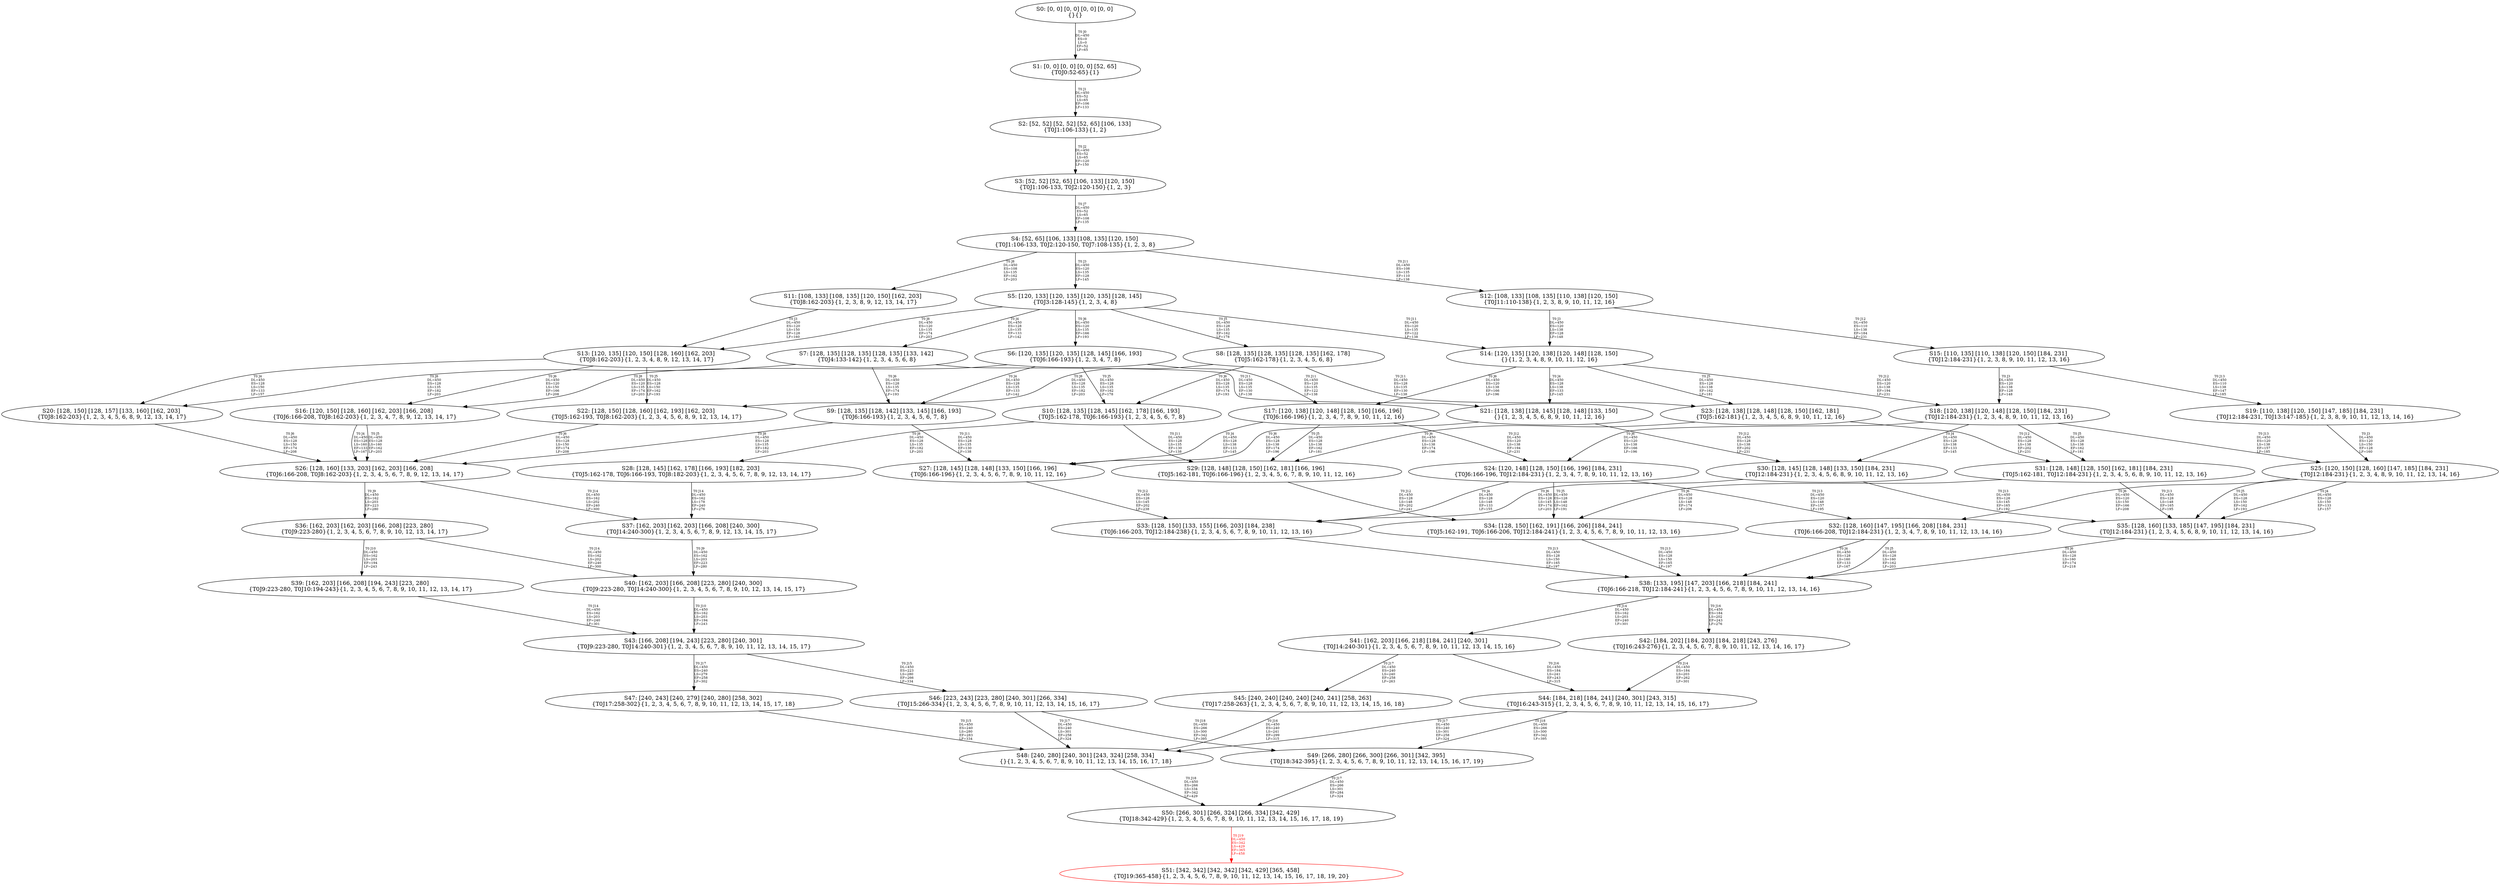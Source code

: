 digraph {
	S0[label="S0: [0, 0] [0, 0] [0, 0] [0, 0] \n{}{}"];
	S1[label="S1: [0, 0] [0, 0] [0, 0] [52, 65] \n{T0J0:52-65}{1}"];
	S2[label="S2: [52, 52] [52, 52] [52, 65] [106, 133] \n{T0J1:106-133}{1, 2}"];
	S3[label="S3: [52, 52] [52, 65] [106, 133] [120, 150] \n{T0J1:106-133, T0J2:120-150}{1, 2, 3}"];
	S4[label="S4: [52, 65] [106, 133] [108, 135] [120, 150] \n{T0J1:106-133, T0J2:120-150, T0J7:108-135}{1, 2, 3, 8}"];
	S5[label="S5: [120, 133] [120, 135] [120, 135] [128, 145] \n{T0J3:128-145}{1, 2, 3, 4, 8}"];
	S6[label="S6: [120, 135] [120, 135] [128, 145] [166, 193] \n{T0J6:166-193}{1, 2, 3, 4, 7, 8}"];
	S7[label="S7: [128, 135] [128, 135] [128, 135] [133, 142] \n{T0J4:133-142}{1, 2, 3, 4, 5, 6, 8}"];
	S8[label="S8: [128, 135] [128, 135] [128, 135] [162, 178] \n{T0J5:162-178}{1, 2, 3, 4, 5, 6, 8}"];
	S9[label="S9: [128, 135] [128, 142] [133, 145] [166, 193] \n{T0J6:166-193}{1, 2, 3, 4, 5, 6, 7, 8}"];
	S10[label="S10: [128, 135] [128, 145] [162, 178] [166, 193] \n{T0J5:162-178, T0J6:166-193}{1, 2, 3, 4, 5, 6, 7, 8}"];
	S11[label="S11: [108, 133] [108, 135] [120, 150] [162, 203] \n{T0J8:162-203}{1, 2, 3, 8, 9, 12, 13, 14, 17}"];
	S12[label="S12: [108, 133] [108, 135] [110, 138] [120, 150] \n{T0J11:110-138}{1, 2, 3, 8, 9, 10, 11, 12, 16}"];
	S13[label="S13: [120, 135] [120, 150] [128, 160] [162, 203] \n{T0J8:162-203}{1, 2, 3, 4, 8, 9, 12, 13, 14, 17}"];
	S14[label="S14: [120, 135] [120, 138] [120, 148] [128, 150] \n{}{1, 2, 3, 4, 8, 9, 10, 11, 12, 16}"];
	S15[label="S15: [110, 135] [110, 138] [120, 150] [184, 231] \n{T0J12:184-231}{1, 2, 3, 8, 9, 10, 11, 12, 13, 16}"];
	S16[label="S16: [120, 150] [128, 160] [162, 203] [166, 208] \n{T0J6:166-208, T0J8:162-203}{1, 2, 3, 4, 7, 8, 9, 12, 13, 14, 17}"];
	S17[label="S17: [120, 138] [120, 148] [128, 150] [166, 196] \n{T0J6:166-196}{1, 2, 3, 4, 7, 8, 9, 10, 11, 12, 16}"];
	S18[label="S18: [120, 138] [120, 148] [128, 150] [184, 231] \n{T0J12:184-231}{1, 2, 3, 4, 8, 9, 10, 11, 12, 13, 16}"];
	S19[label="S19: [110, 138] [120, 150] [147, 185] [184, 231] \n{T0J12:184-231, T0J13:147-185}{1, 2, 3, 8, 9, 10, 11, 12, 13, 14, 16}"];
	S20[label="S20: [128, 150] [128, 157] [133, 160] [162, 203] \n{T0J8:162-203}{1, 2, 3, 4, 5, 6, 8, 9, 12, 13, 14, 17}"];
	S21[label="S21: [128, 138] [128, 145] [128, 148] [133, 150] \n{}{1, 2, 3, 4, 5, 6, 8, 9, 10, 11, 12, 16}"];
	S22[label="S22: [128, 150] [128, 160] [162, 193] [162, 203] \n{T0J5:162-193, T0J8:162-203}{1, 2, 3, 4, 5, 6, 8, 9, 12, 13, 14, 17}"];
	S23[label="S23: [128, 138] [128, 148] [128, 150] [162, 181] \n{T0J5:162-181}{1, 2, 3, 4, 5, 6, 8, 9, 10, 11, 12, 16}"];
	S24[label="S24: [120, 148] [128, 150] [166, 196] [184, 231] \n{T0J6:166-196, T0J12:184-231}{1, 2, 3, 4, 7, 8, 9, 10, 11, 12, 13, 16}"];
	S25[label="S25: [120, 150] [128, 160] [147, 185] [184, 231] \n{T0J12:184-231}{1, 2, 3, 4, 8, 9, 10, 11, 12, 13, 14, 16}"];
	S26[label="S26: [128, 160] [133, 203] [162, 203] [166, 208] \n{T0J6:166-208, T0J8:162-203}{1, 2, 3, 4, 5, 6, 7, 8, 9, 12, 13, 14, 17}"];
	S27[label="S27: [128, 145] [128, 148] [133, 150] [166, 196] \n{T0J6:166-196}{1, 2, 3, 4, 5, 6, 7, 8, 9, 10, 11, 12, 16}"];
	S28[label="S28: [128, 145] [162, 178] [166, 193] [182, 203] \n{T0J5:162-178, T0J6:166-193, T0J8:182-203}{1, 2, 3, 4, 5, 6, 7, 8, 9, 12, 13, 14, 17}"];
	S29[label="S29: [128, 148] [128, 150] [162, 181] [166, 196] \n{T0J5:162-181, T0J6:166-196}{1, 2, 3, 4, 5, 6, 7, 8, 9, 10, 11, 12, 16}"];
	S30[label="S30: [128, 145] [128, 148] [133, 150] [184, 231] \n{T0J12:184-231}{1, 2, 3, 4, 5, 6, 8, 9, 10, 11, 12, 13, 16}"];
	S31[label="S31: [128, 148] [128, 150] [162, 181] [184, 231] \n{T0J5:162-181, T0J12:184-231}{1, 2, 3, 4, 5, 6, 8, 9, 10, 11, 12, 13, 16}"];
	S32[label="S32: [128, 160] [147, 195] [166, 208] [184, 231] \n{T0J6:166-208, T0J12:184-231}{1, 2, 3, 4, 7, 8, 9, 10, 11, 12, 13, 14, 16}"];
	S33[label="S33: [128, 150] [133, 155] [166, 203] [184, 238] \n{T0J6:166-203, T0J12:184-238}{1, 2, 3, 4, 5, 6, 7, 8, 9, 10, 11, 12, 13, 16}"];
	S34[label="S34: [128, 150] [162, 191] [166, 206] [184, 241] \n{T0J5:162-191, T0J6:166-206, T0J12:184-241}{1, 2, 3, 4, 5, 6, 7, 8, 9, 10, 11, 12, 13, 16}"];
	S35[label="S35: [128, 160] [133, 185] [147, 195] [184, 231] \n{T0J12:184-231}{1, 2, 3, 4, 5, 6, 8, 9, 10, 11, 12, 13, 14, 16}"];
	S36[label="S36: [162, 203] [162, 203] [166, 208] [223, 280] \n{T0J9:223-280}{1, 2, 3, 4, 5, 6, 7, 8, 9, 10, 12, 13, 14, 17}"];
	S37[label="S37: [162, 203] [162, 203] [166, 208] [240, 300] \n{T0J14:240-300}{1, 2, 3, 4, 5, 6, 7, 8, 9, 12, 13, 14, 15, 17}"];
	S38[label="S38: [133, 195] [147, 203] [166, 218] [184, 241] \n{T0J6:166-218, T0J12:184-241}{1, 2, 3, 4, 5, 6, 7, 8, 9, 10, 11, 12, 13, 14, 16}"];
	S39[label="S39: [162, 203] [166, 208] [194, 243] [223, 280] \n{T0J9:223-280, T0J10:194-243}{1, 2, 3, 4, 5, 6, 7, 8, 9, 10, 11, 12, 13, 14, 17}"];
	S40[label="S40: [162, 203] [166, 208] [223, 280] [240, 300] \n{T0J9:223-280, T0J14:240-300}{1, 2, 3, 4, 5, 6, 7, 8, 9, 10, 12, 13, 14, 15, 17}"];
	S41[label="S41: [162, 203] [166, 218] [184, 241] [240, 301] \n{T0J14:240-301}{1, 2, 3, 4, 5, 6, 7, 8, 9, 10, 11, 12, 13, 14, 15, 16}"];
	S42[label="S42: [184, 202] [184, 203] [184, 218] [243, 276] \n{T0J16:243-276}{1, 2, 3, 4, 5, 6, 7, 8, 9, 10, 11, 12, 13, 14, 16, 17}"];
	S43[label="S43: [166, 208] [194, 243] [223, 280] [240, 301] \n{T0J9:223-280, T0J14:240-301}{1, 2, 3, 4, 5, 6, 7, 8, 9, 10, 11, 12, 13, 14, 15, 17}"];
	S44[label="S44: [184, 218] [184, 241] [240, 301] [243, 315] \n{T0J16:243-315}{1, 2, 3, 4, 5, 6, 7, 8, 9, 10, 11, 12, 13, 14, 15, 16, 17}"];
	S45[label="S45: [240, 240] [240, 240] [240, 241] [258, 263] \n{T0J17:258-263}{1, 2, 3, 4, 5, 6, 7, 8, 9, 10, 11, 12, 13, 14, 15, 16, 18}"];
	S46[label="S46: [223, 243] [223, 280] [240, 301] [266, 334] \n{T0J15:266-334}{1, 2, 3, 4, 5, 6, 7, 8, 9, 10, 11, 12, 13, 14, 15, 16, 17}"];
	S47[label="S47: [240, 243] [240, 279] [240, 280] [258, 302] \n{T0J17:258-302}{1, 2, 3, 4, 5, 6, 7, 8, 9, 10, 11, 12, 13, 14, 15, 17, 18}"];
	S48[label="S48: [240, 280] [240, 301] [243, 324] [258, 334] \n{}{1, 2, 3, 4, 5, 6, 7, 8, 9, 10, 11, 12, 13, 14, 15, 16, 17, 18}"];
	S49[label="S49: [266, 280] [266, 300] [266, 301] [342, 395] \n{T0J18:342-395}{1, 2, 3, 4, 5, 6, 7, 8, 9, 10, 11, 12, 13, 14, 15, 16, 17, 19}"];
	S50[label="S50: [266, 301] [266, 324] [266, 334] [342, 429] \n{T0J18:342-429}{1, 2, 3, 4, 5, 6, 7, 8, 9, 10, 11, 12, 13, 14, 15, 16, 17, 18, 19}"];
	S51[label="S51: [342, 342] [342, 342] [342, 429] [365, 458] \n{T0J19:365-458}{1, 2, 3, 4, 5, 6, 7, 8, 9, 10, 11, 12, 13, 14, 15, 16, 17, 18, 19, 20}"];
	S0 -> S1[label="T0 J0\nDL=450\nES=0\nLS=0\nEF=52\nLF=65",fontsize=8];
	S1 -> S2[label="T0 J1\nDL=450\nES=52\nLS=65\nEF=106\nLF=133",fontsize=8];
	S2 -> S3[label="T0 J2\nDL=450\nES=52\nLS=65\nEF=120\nLF=150",fontsize=8];
	S3 -> S4[label="T0 J7\nDL=450\nES=52\nLS=65\nEF=108\nLF=135",fontsize=8];
	S4 -> S5[label="T0 J3\nDL=450\nES=120\nLS=135\nEF=128\nLF=145",fontsize=8];
	S4 -> S11[label="T0 J8\nDL=450\nES=108\nLS=135\nEF=162\nLF=203",fontsize=8];
	S4 -> S12[label="T0 J11\nDL=450\nES=108\nLS=135\nEF=110\nLF=138",fontsize=8];
	S5 -> S7[label="T0 J4\nDL=450\nES=128\nLS=135\nEF=133\nLF=142",fontsize=8];
	S5 -> S8[label="T0 J5\nDL=450\nES=128\nLS=135\nEF=162\nLF=178",fontsize=8];
	S5 -> S6[label="T0 J6\nDL=450\nES=120\nLS=135\nEF=166\nLF=193",fontsize=8];
	S5 -> S13[label="T0 J8\nDL=450\nES=120\nLS=135\nEF=174\nLF=203",fontsize=8];
	S5 -> S14[label="T0 J11\nDL=450\nES=120\nLS=135\nEF=122\nLF=138",fontsize=8];
	S6 -> S9[label="T0 J4\nDL=450\nES=128\nLS=135\nEF=133\nLF=142",fontsize=8];
	S6 -> S10[label="T0 J5\nDL=450\nES=128\nLS=135\nEF=162\nLF=178",fontsize=8];
	S6 -> S16[label="T0 J8\nDL=450\nES=120\nLS=135\nEF=174\nLF=203",fontsize=8];
	S6 -> S17[label="T0 J11\nDL=450\nES=120\nLS=135\nEF=122\nLF=138",fontsize=8];
	S7 -> S9[label="T0 J6\nDL=450\nES=128\nLS=135\nEF=174\nLF=193",fontsize=8];
	S7 -> S20[label="T0 J8\nDL=450\nES=128\nLS=135\nEF=182\nLF=203",fontsize=8];
	S7 -> S21[label="T0 J11\nDL=450\nES=128\nLS=135\nEF=130\nLF=138",fontsize=8];
	S8 -> S10[label="T0 J6\nDL=450\nES=128\nLS=135\nEF=174\nLF=193",fontsize=8];
	S8 -> S22[label="T0 J8\nDL=450\nES=128\nLS=135\nEF=182\nLF=203",fontsize=8];
	S8 -> S23[label="T0 J11\nDL=450\nES=128\nLS=135\nEF=130\nLF=138",fontsize=8];
	S9 -> S26[label="T0 J8\nDL=450\nES=128\nLS=135\nEF=182\nLF=203",fontsize=8];
	S9 -> S27[label="T0 J11\nDL=450\nES=128\nLS=135\nEF=130\nLF=138",fontsize=8];
	S10 -> S28[label="T0 J8\nDL=450\nES=128\nLS=135\nEF=182\nLF=203",fontsize=8];
	S10 -> S29[label="T0 J11\nDL=450\nES=128\nLS=135\nEF=130\nLF=138",fontsize=8];
	S11 -> S13[label="T0 J3\nDL=450\nES=120\nLS=150\nEF=128\nLF=160",fontsize=8];
	S12 -> S14[label="T0 J3\nDL=450\nES=120\nLS=138\nEF=128\nLF=148",fontsize=8];
	S12 -> S15[label="T0 J12\nDL=450\nES=110\nLS=138\nEF=184\nLF=231",fontsize=8];
	S13 -> S20[label="T0 J4\nDL=450\nES=128\nLS=150\nEF=133\nLF=157",fontsize=8];
	S13 -> S22[label="T0 J5\nDL=450\nES=128\nLS=150\nEF=162\nLF=193",fontsize=8];
	S13 -> S16[label="T0 J6\nDL=450\nES=120\nLS=150\nEF=166\nLF=208",fontsize=8];
	S14 -> S21[label="T0 J4\nDL=450\nES=128\nLS=138\nEF=133\nLF=145",fontsize=8];
	S14 -> S23[label="T0 J5\nDL=450\nES=128\nLS=138\nEF=162\nLF=181",fontsize=8];
	S14 -> S17[label="T0 J6\nDL=450\nES=120\nLS=138\nEF=166\nLF=196",fontsize=8];
	S14 -> S18[label="T0 J12\nDL=450\nES=120\nLS=138\nEF=194\nLF=231",fontsize=8];
	S15 -> S18[label="T0 J3\nDL=450\nES=120\nLS=138\nEF=128\nLF=148",fontsize=8];
	S15 -> S19[label="T0 J13\nDL=450\nES=110\nLS=138\nEF=147\nLF=185",fontsize=8];
	S16 -> S26[label="T0 J4\nDL=450\nES=128\nLS=160\nEF=133\nLF=167",fontsize=8];
	S16 -> S26[label="T0 J5\nDL=450\nES=128\nLS=160\nEF=162\nLF=203",fontsize=8];
	S17 -> S27[label="T0 J4\nDL=450\nES=128\nLS=138\nEF=133\nLF=145",fontsize=8];
	S17 -> S29[label="T0 J5\nDL=450\nES=128\nLS=138\nEF=162\nLF=181",fontsize=8];
	S17 -> S24[label="T0 J12\nDL=450\nES=120\nLS=138\nEF=194\nLF=231",fontsize=8];
	S18 -> S30[label="T0 J4\nDL=450\nES=128\nLS=138\nEF=133\nLF=145",fontsize=8];
	S18 -> S31[label="T0 J5\nDL=450\nES=128\nLS=138\nEF=162\nLF=181",fontsize=8];
	S18 -> S24[label="T0 J6\nDL=450\nES=120\nLS=138\nEF=166\nLF=196",fontsize=8];
	S18 -> S25[label="T0 J13\nDL=450\nES=120\nLS=138\nEF=157\nLF=185",fontsize=8];
	S19 -> S25[label="T0 J3\nDL=450\nES=120\nLS=150\nEF=128\nLF=160",fontsize=8];
	S20 -> S26[label="T0 J6\nDL=450\nES=128\nLS=150\nEF=174\nLF=208",fontsize=8];
	S21 -> S27[label="T0 J6\nDL=450\nES=128\nLS=138\nEF=174\nLF=196",fontsize=8];
	S21 -> S30[label="T0 J12\nDL=450\nES=128\nLS=138\nEF=202\nLF=231",fontsize=8];
	S22 -> S26[label="T0 J6\nDL=450\nES=128\nLS=150\nEF=174\nLF=208",fontsize=8];
	S23 -> S29[label="T0 J6\nDL=450\nES=128\nLS=138\nEF=174\nLF=196",fontsize=8];
	S23 -> S31[label="T0 J12\nDL=450\nES=128\nLS=138\nEF=202\nLF=231",fontsize=8];
	S24 -> S33[label="T0 J4\nDL=450\nES=128\nLS=148\nEF=133\nLF=155",fontsize=8];
	S24 -> S34[label="T0 J5\nDL=450\nES=128\nLS=148\nEF=162\nLF=191",fontsize=8];
	S24 -> S32[label="T0 J13\nDL=450\nES=120\nLS=148\nEF=157\nLF=195",fontsize=8];
	S25 -> S35[label="T0 J4\nDL=450\nES=128\nLS=150\nEF=133\nLF=157",fontsize=8];
	S25 -> S35[label="T0 J5\nDL=450\nES=128\nLS=150\nEF=162\nLF=193",fontsize=8];
	S25 -> S32[label="T0 J6\nDL=450\nES=120\nLS=150\nEF=166\nLF=208",fontsize=8];
	S26 -> S36[label="T0 J9\nDL=450\nES=162\nLS=203\nEF=223\nLF=280",fontsize=8];
	S26 -> S37[label="T0 J14\nDL=450\nES=162\nLS=202\nEF=240\nLF=300",fontsize=8];
	S27 -> S33[label="T0 J12\nDL=450\nES=128\nLS=145\nEF=202\nLF=238",fontsize=8];
	S28 -> S37[label="T0 J14\nDL=450\nES=162\nLS=178\nEF=240\nLF=276",fontsize=8];
	S29 -> S34[label="T0 J12\nDL=450\nES=128\nLS=148\nEF=202\nLF=241",fontsize=8];
	S30 -> S33[label="T0 J6\nDL=450\nES=128\nLS=145\nEF=174\nLF=203",fontsize=8];
	S30 -> S35[label="T0 J13\nDL=450\nES=128\nLS=145\nEF=165\nLF=192",fontsize=8];
	S31 -> S34[label="T0 J6\nDL=450\nES=128\nLS=148\nEF=174\nLF=206",fontsize=8];
	S31 -> S35[label="T0 J13\nDL=450\nES=128\nLS=148\nEF=165\nLF=195",fontsize=8];
	S32 -> S38[label="T0 J4\nDL=450\nES=128\nLS=160\nEF=133\nLF=167",fontsize=8];
	S32 -> S38[label="T0 J5\nDL=450\nES=128\nLS=160\nEF=162\nLF=203",fontsize=8];
	S33 -> S38[label="T0 J13\nDL=450\nES=128\nLS=150\nEF=165\nLF=197",fontsize=8];
	S34 -> S38[label="T0 J13\nDL=450\nES=128\nLS=150\nEF=165\nLF=197",fontsize=8];
	S35 -> S38[label="T0 J6\nDL=450\nES=128\nLS=160\nEF=174\nLF=218",fontsize=8];
	S36 -> S39[label="T0 J10\nDL=450\nES=162\nLS=203\nEF=194\nLF=243",fontsize=8];
	S36 -> S40[label="T0 J14\nDL=450\nES=162\nLS=202\nEF=240\nLF=300",fontsize=8];
	S37 -> S40[label="T0 J9\nDL=450\nES=162\nLS=203\nEF=223\nLF=280",fontsize=8];
	S38 -> S41[label="T0 J14\nDL=450\nES=162\nLS=203\nEF=240\nLF=301",fontsize=8];
	S38 -> S42[label="T0 J16\nDL=450\nES=184\nLS=202\nEF=243\nLF=276",fontsize=8];
	S39 -> S43[label="T0 J14\nDL=450\nES=162\nLS=203\nEF=240\nLF=301",fontsize=8];
	S40 -> S43[label="T0 J10\nDL=450\nES=162\nLS=203\nEF=194\nLF=243",fontsize=8];
	S41 -> S44[label="T0 J16\nDL=450\nES=184\nLS=241\nEF=243\nLF=315",fontsize=8];
	S41 -> S45[label="T0 J17\nDL=450\nES=240\nLS=240\nEF=258\nLF=263",fontsize=8];
	S42 -> S44[label="T0 J14\nDL=450\nES=184\nLS=203\nEF=262\nLF=301",fontsize=8];
	S43 -> S46[label="T0 J15\nDL=450\nES=223\nLS=280\nEF=266\nLF=334",fontsize=8];
	S43 -> S47[label="T0 J17\nDL=450\nES=240\nLS=279\nEF=258\nLF=302",fontsize=8];
	S44 -> S48[label="T0 J17\nDL=450\nES=240\nLS=301\nEF=258\nLF=324",fontsize=8];
	S44 -> S49[label="T0 J18\nDL=450\nES=266\nLS=300\nEF=342\nLF=395",fontsize=8];
	S45 -> S48[label="T0 J16\nDL=450\nES=240\nLS=241\nEF=299\nLF=315",fontsize=8];
	S46 -> S48[label="T0 J17\nDL=450\nES=240\nLS=301\nEF=258\nLF=324",fontsize=8];
	S46 -> S49[label="T0 J18\nDL=450\nES=266\nLS=300\nEF=342\nLF=395",fontsize=8];
	S47 -> S48[label="T0 J15\nDL=450\nES=240\nLS=280\nEF=283\nLF=334",fontsize=8];
	S48 -> S50[label="T0 J18\nDL=450\nES=266\nLS=334\nEF=342\nLF=429",fontsize=8];
	S49 -> S50[label="T0 J17\nDL=450\nES=266\nLS=301\nEF=284\nLF=324",fontsize=8];
	S50 -> S51[label="T0 J19\nDL=450\nES=342\nLS=429\nEF=365\nLF=458",color=Red,fontcolor=Red,fontsize=8];
S51[color=Red];
}
